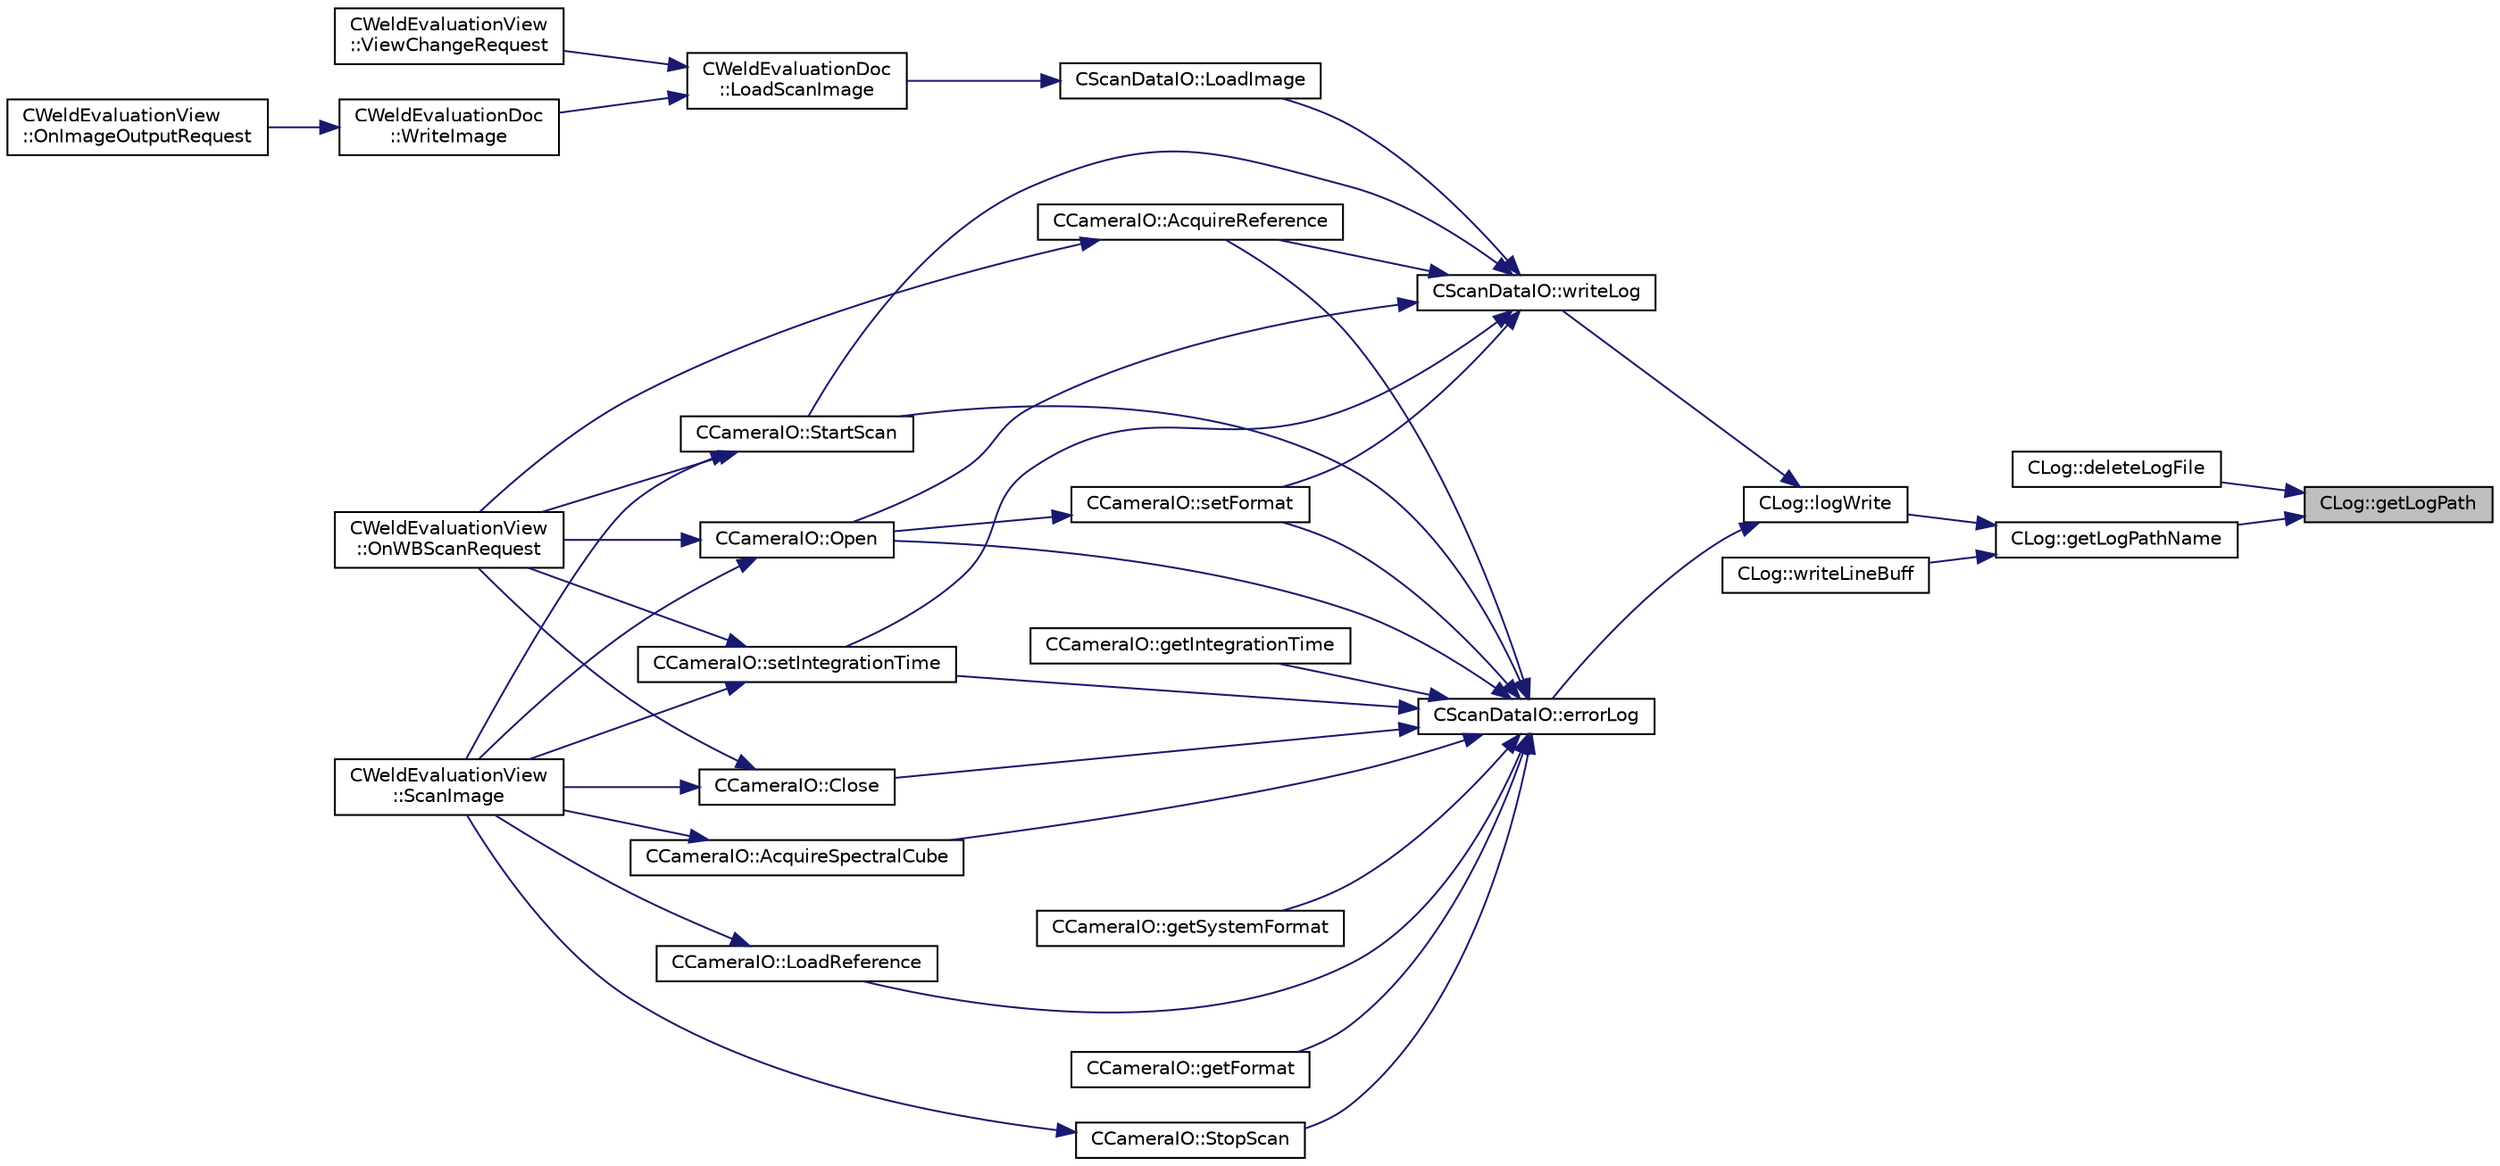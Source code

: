 digraph "CLog::getLogPath"
{
 // LATEX_PDF_SIZE
  edge [fontname="Helvetica",fontsize="10",labelfontname="Helvetica",labelfontsize="10"];
  node [fontname="Helvetica",fontsize="10",shape=record];
  rankdir="RL";
  Node1 [label="CLog::getLogPath",height=0.2,width=0.4,color="black", fillcolor="grey75", style="filled", fontcolor="black",tooltip="ログファイル出力ディレクトリの取得"];
  Node1 -> Node2 [dir="back",color="midnightblue",fontsize="10",style="solid",fontname="Helvetica"];
  Node2 [label="CLog::deleteLogFile",height=0.2,width=0.4,color="black", fillcolor="white", style="filled",URL="$class_c_log.html#ab71eadeaabab3775e02b9abaabc92564",tooltip="ログファイル削除"];
  Node1 -> Node3 [dir="back",color="midnightblue",fontsize="10",style="solid",fontname="Helvetica"];
  Node3 [label="CLog::getLogPathName",height=0.2,width=0.4,color="black", fillcolor="white", style="filled",URL="$class_c_log.html#ab9c474897ca906770f57d5da2feefa6d",tooltip="ログファイルフルパス名の取得"];
  Node3 -> Node4 [dir="back",color="midnightblue",fontsize="10",style="solid",fontname="Helvetica"];
  Node4 [label="CLog::logWrite",height=0.2,width=0.4,color="black", fillcolor="white", style="filled",URL="$class_c_log.html#ac31d4dac2937ba01a36d1a3b44b83d70",tooltip="ログの出力"];
  Node4 -> Node5 [dir="back",color="midnightblue",fontsize="10",style="solid",fontname="Helvetica"];
  Node5 [label="CScanDataIO::errorLog",height=0.2,width=0.4,color="black", fillcolor="white", style="filled",URL="$class_c_scan_data_i_o.html#abfa111bff1b107f9615bf57d5014f7f4",tooltip="エラーログ出力"];
  Node5 -> Node6 [dir="back",color="midnightblue",fontsize="10",style="solid",fontname="Helvetica"];
  Node6 [label="CCameraIO::AcquireReference",height=0.2,width=0.4,color="black", fillcolor="white", style="filled",URL="$class_c_camera_i_o.html#a1730843fe81498de96623f8669cdefc5",tooltip="リファレンス（ホワイトバランス）の取得"];
  Node6 -> Node7 [dir="back",color="midnightblue",fontsize="10",style="solid",fontname="Helvetica"];
  Node7 [label="CWeldEvaluationView\l::OnWBScanRequest",height=0.2,width=0.4,color="black", fillcolor="white", style="filled",URL="$class_c_weld_evaluation_view.html#a2b69faf84702201cc5dbfe3fcd202b32",tooltip="ホワイトバランススキャンの要求"];
  Node5 -> Node8 [dir="back",color="midnightblue",fontsize="10",style="solid",fontname="Helvetica"];
  Node8 [label="CCameraIO::AcquireSpectralCube",height=0.2,width=0.4,color="black", fillcolor="white", style="filled",URL="$class_c_camera_i_o.html#a0579cb57b28f22477e9f0f27fbf5b845",tooltip="キューブデータ（最終データ）の取得"];
  Node8 -> Node9 [dir="back",color="midnightblue",fontsize="10",style="solid",fontname="Helvetica"];
  Node9 [label="CWeldEvaluationView\l::ScanImage",height=0.2,width=0.4,color="black", fillcolor="white", style="filled",URL="$class_c_weld_evaluation_view.html#af36ee74161f90ac2fe30337a0fe1fb9d",tooltip="スキャンの実施"];
  Node5 -> Node10 [dir="back",color="midnightblue",fontsize="10",style="solid",fontname="Helvetica"];
  Node10 [label="CCameraIO::Close",height=0.2,width=0.4,color="black", fillcolor="white", style="filled",URL="$class_c_camera_i_o.html#a5aeea6f7c98f556616525063d302d720",tooltip="カメラのクローズ"];
  Node10 -> Node7 [dir="back",color="midnightblue",fontsize="10",style="solid",fontname="Helvetica"];
  Node10 -> Node9 [dir="back",color="midnightblue",fontsize="10",style="solid",fontname="Helvetica"];
  Node5 -> Node11 [dir="back",color="midnightblue",fontsize="10",style="solid",fontname="Helvetica"];
  Node11 [label="CCameraIO::getFormat",height=0.2,width=0.4,color="black", fillcolor="white", style="filled",URL="$class_c_camera_i_o.html#a2969ec4f1d88629fa2d89ae29c901460",tooltip="フォーマットの取得"];
  Node5 -> Node12 [dir="back",color="midnightblue",fontsize="10",style="solid",fontname="Helvetica"];
  Node12 [label="CCameraIO::getIntegrationTime",height=0.2,width=0.4,color="black", fillcolor="white", style="filled",URL="$class_c_camera_i_o.html#a6f3994fcc04dd4265e02a8aff3211796",tooltip="IntegrationTimeの取得"];
  Node5 -> Node13 [dir="back",color="midnightblue",fontsize="10",style="solid",fontname="Helvetica"];
  Node13 [label="CCameraIO::getSystemFormat",height=0.2,width=0.4,color="black", fillcolor="white", style="filled",URL="$class_c_camera_i_o.html#a5af5cf5d929a1186903b2d586d76ddb5",tooltip="システムフォーマットの取得"];
  Node5 -> Node14 [dir="back",color="midnightblue",fontsize="10",style="solid",fontname="Helvetica"];
  Node14 [label="CCameraIO::LoadReference",height=0.2,width=0.4,color="black", fillcolor="white", style="filled",URL="$class_c_camera_i_o.html#a840fb31e388d67d52c8e316ded6a9e21",tooltip="リファレンス（ホワイトバランス）の読み込み"];
  Node14 -> Node9 [dir="back",color="midnightblue",fontsize="10",style="solid",fontname="Helvetica"];
  Node5 -> Node15 [dir="back",color="midnightblue",fontsize="10",style="solid",fontname="Helvetica"];
  Node15 [label="CCameraIO::Open",height=0.2,width=0.4,color="black", fillcolor="white", style="filled",URL="$class_c_camera_i_o.html#ac592e3623be0dba68f4db806da652cba",tooltip="カメラのオープン"];
  Node15 -> Node7 [dir="back",color="midnightblue",fontsize="10",style="solid",fontname="Helvetica"];
  Node15 -> Node9 [dir="back",color="midnightblue",fontsize="10",style="solid",fontname="Helvetica"];
  Node5 -> Node16 [dir="back",color="midnightblue",fontsize="10",style="solid",fontname="Helvetica"];
  Node16 [label="CCameraIO::setFormat",height=0.2,width=0.4,color="black", fillcolor="white", style="filled",URL="$class_c_camera_i_o.html#aa4c14720243ce00bb95950a601327637",tooltip="フォーマットの設定"];
  Node16 -> Node15 [dir="back",color="midnightblue",fontsize="10",style="solid",fontname="Helvetica"];
  Node5 -> Node17 [dir="back",color="midnightblue",fontsize="10",style="solid",fontname="Helvetica"];
  Node17 [label="CCameraIO::setIntegrationTime",height=0.2,width=0.4,color="black", fillcolor="white", style="filled",URL="$class_c_camera_i_o.html#a81016636faf8f4329a1a664716c17de9",tooltip="IntegrationTimeの設定"];
  Node17 -> Node7 [dir="back",color="midnightblue",fontsize="10",style="solid",fontname="Helvetica"];
  Node17 -> Node9 [dir="back",color="midnightblue",fontsize="10",style="solid",fontname="Helvetica"];
  Node5 -> Node18 [dir="back",color="midnightblue",fontsize="10",style="solid",fontname="Helvetica"];
  Node18 [label="CCameraIO::StartScan",height=0.2,width=0.4,color="black", fillcolor="white", style="filled",URL="$class_c_camera_i_o.html#a366c8cfc6c2492079e3d7a63fffb076c",tooltip="スキャンの開始"];
  Node18 -> Node7 [dir="back",color="midnightblue",fontsize="10",style="solid",fontname="Helvetica"];
  Node18 -> Node9 [dir="back",color="midnightblue",fontsize="10",style="solid",fontname="Helvetica"];
  Node5 -> Node19 [dir="back",color="midnightblue",fontsize="10",style="solid",fontname="Helvetica"];
  Node19 [label="CCameraIO::StopScan",height=0.2,width=0.4,color="black", fillcolor="white", style="filled",URL="$class_c_camera_i_o.html#aca6555e75b8ed9fc8695fb547bfb52f6",tooltip="スキャンの停止"];
  Node19 -> Node9 [dir="back",color="midnightblue",fontsize="10",style="solid",fontname="Helvetica"];
  Node4 -> Node20 [dir="back",color="midnightblue",fontsize="10",style="solid",fontname="Helvetica"];
  Node20 [label="CScanDataIO::writeLog",height=0.2,width=0.4,color="black", fillcolor="white", style="filled",URL="$class_c_scan_data_i_o.html#a5be204207783efd8238a8928cdb5c061",tooltip="ログ出力"];
  Node20 -> Node6 [dir="back",color="midnightblue",fontsize="10",style="solid",fontname="Helvetica"];
  Node20 -> Node21 [dir="back",color="midnightblue",fontsize="10",style="solid",fontname="Helvetica"];
  Node21 [label="CScanDataIO::LoadImage",height=0.2,width=0.4,color="black", fillcolor="white", style="filled",URL="$class_c_scan_data_i_o.html#a3be95afdfa7914f7a2acbc003048e3ff",tooltip="画像データ取得"];
  Node21 -> Node22 [dir="back",color="midnightblue",fontsize="10",style="solid",fontname="Helvetica"];
  Node22 [label="CWeldEvaluationDoc\l::LoadScanImage",height=0.2,width=0.4,color="black", fillcolor="white", style="filled",URL="$class_c_weld_evaluation_doc.html#a7b289ccf358a0ad255596c59196a3bd0",tooltip="スキャンデータイメージの取得"];
  Node22 -> Node23 [dir="back",color="midnightblue",fontsize="10",style="solid",fontname="Helvetica"];
  Node23 [label="CWeldEvaluationView\l::ViewChangeRequest",height=0.2,width=0.4,color="black", fillcolor="white", style="filled",URL="$class_c_weld_evaluation_view.html#a50da59446b116e48eb00b4ccc6074cdd",tooltip="表示変更リクエスト"];
  Node22 -> Node24 [dir="back",color="midnightblue",fontsize="10",style="solid",fontname="Helvetica"];
  Node24 [label="CWeldEvaluationDoc\l::WriteImage",height=0.2,width=0.4,color="black", fillcolor="white", style="filled",URL="$class_c_weld_evaluation_doc.html#a898813fc506ac6765717271c8d944663",tooltip="スキャンイメージの保存"];
  Node24 -> Node25 [dir="back",color="midnightblue",fontsize="10",style="solid",fontname="Helvetica"];
  Node25 [label="CWeldEvaluationView\l::OnImageOutputRequest",height=0.2,width=0.4,color="black", fillcolor="white", style="filled",URL="$class_c_weld_evaluation_view.html#a1b8f0add672d4bc0d3e561c7f61e649f",tooltip="画像出力要求"];
  Node20 -> Node15 [dir="back",color="midnightblue",fontsize="10",style="solid",fontname="Helvetica"];
  Node20 -> Node16 [dir="back",color="midnightblue",fontsize="10",style="solid",fontname="Helvetica"];
  Node20 -> Node17 [dir="back",color="midnightblue",fontsize="10",style="solid",fontname="Helvetica"];
  Node20 -> Node18 [dir="back",color="midnightblue",fontsize="10",style="solid",fontname="Helvetica"];
  Node3 -> Node26 [dir="back",color="midnightblue",fontsize="10",style="solid",fontname="Helvetica"];
  Node26 [label="CLog::writeLineBuff",height=0.2,width=0.4,color="black", fillcolor="white", style="filled",URL="$class_c_log.html#a525e7b49275b938e8ffaa42256983e20",tooltip="ログ出力ラインバッファのログ出力"];
}

